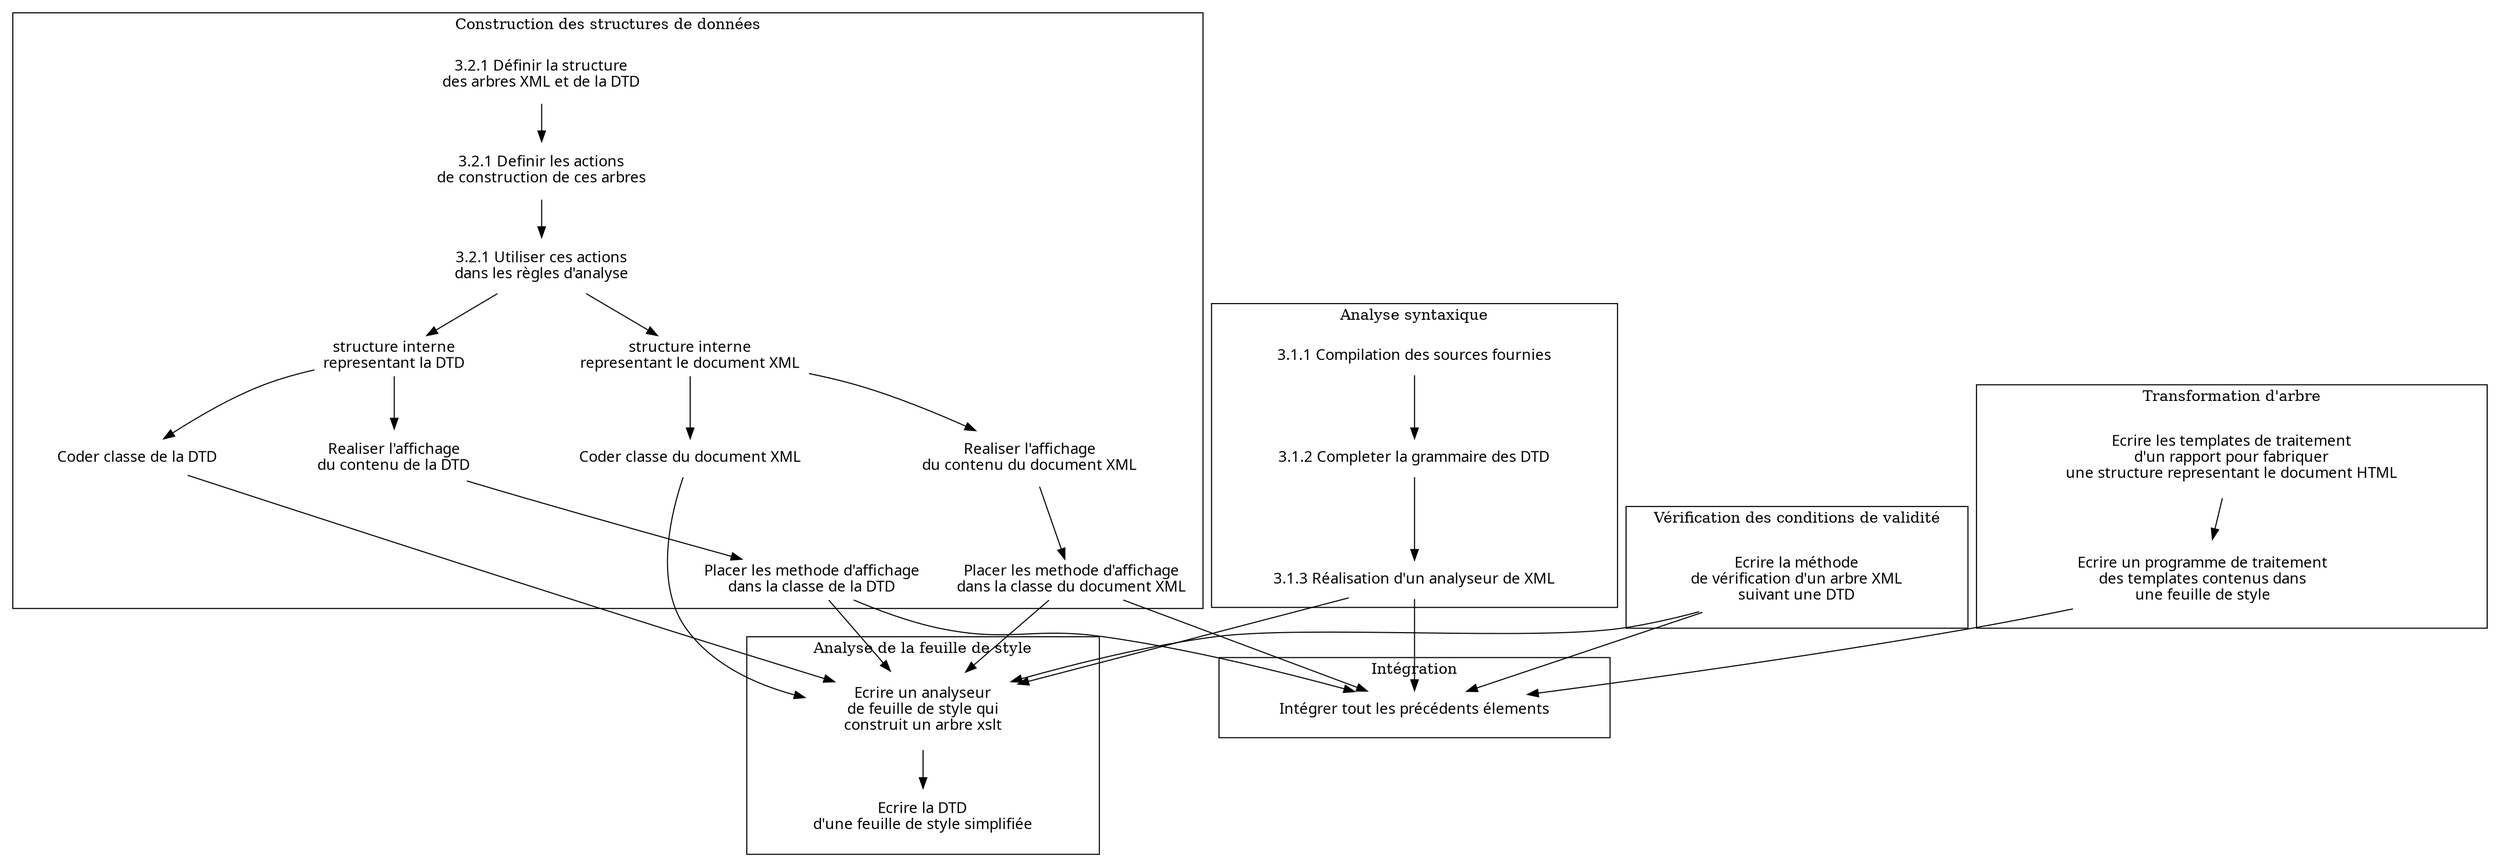 digraph G {

node [  color = white,
		style = filled,
		fontname = "Helvetica-Outline" ];

## HOW TO DO

## Quand vous avez fini une tâche : placer color = green dans cette tâche

subgraph cluster01
{ label="Analyse syntaxique"

    step11 [label="3.1.1 Compilation des sources fournies"]

    step12 [label="3.1.2 Completer la grammaire des DTD"]

    step13 [label="3.1.3 Réalisation d'un analyseur de XML"]
    
    step11 -> step12 -> step13
    
}
    
subgraph cluster02
{ label="Construction des structures de données"

    step21 [label="3.2.1 Définir la structure\ndes arbres XML et de la DTD"]

    step22 [label="3.2.1 Definir les actions\nde construction de ces arbres"]

    step23 [label="3.2.1 Utiliser ces actions\ndans les règles d'analyse"]
    
    result21 [ shape=box label="structure interne\nrepresentant le document XML" ]
    
    result22 [ shape=box label="structure interne\nrepresentant la DTD" ]
    
    step24 [label="Coder classe du document XML"]
    
    step25 [label="Coder classe de la DTD"]
    
    step21 -> step22 -> step23 -> result21 -> step24
    step23 -> result22 -> step25

    step26 [label="Realiser l'affichage\ndu contenu du document XML"]

    step27 [label="Realiser l'affichage\ndu contenu de la DTD"]
    
    result23 [shape=box label="Placer les methode d'affichage\ndans la classe du document XML"]
    
    result24 [shape=box label="Placer les methode d'affichage\ndans la classe de la DTD"]
    
    result21 -> step26 -> result23
    result22 -> step27 -> result24

}

subgraph cluster03
{ label="Vérification des conditions de validité"

    step31 [label="Ecrire la méthode\nde vérification d'un arbre XML\nsuivant une DTD"]

}

subgraph cluster04
{ label="Analyse de la feuille de style"
    
    step41 [label="Ecrire un analyseur\nde feuille de style qui\nconstruit un arbre xslt"]
    
    step42 [label="Ecrire la DTD\nd'une feuille de style simplifiée"]


    step31 -> step41 -> step42
    result23 -> step41
    result24 -> step41
    step24 -> step41
    step25 -> step41
    step13 -> step41
}

subgraph cluster05
{ label="Transformation d'arbre"

    step51 [label="Ecrire les templates de traitement\nd'un rapport pour fabriquer\nune structure representant le document HTML"]

    step52 [label="Ecrire un programme de traitement\ndes templates contenus dans\nune feuille de style"]
    
    step51 -> step52

}

subgraph cluster06
{ label="Intégration"
    
    step61 [label="Intégrer tout les précédents élements"]
    
    step13 -> step61
    result23 -> step61
    result24 -> step61
    step31 -> step61
    step52 -> step61
    
}



}
